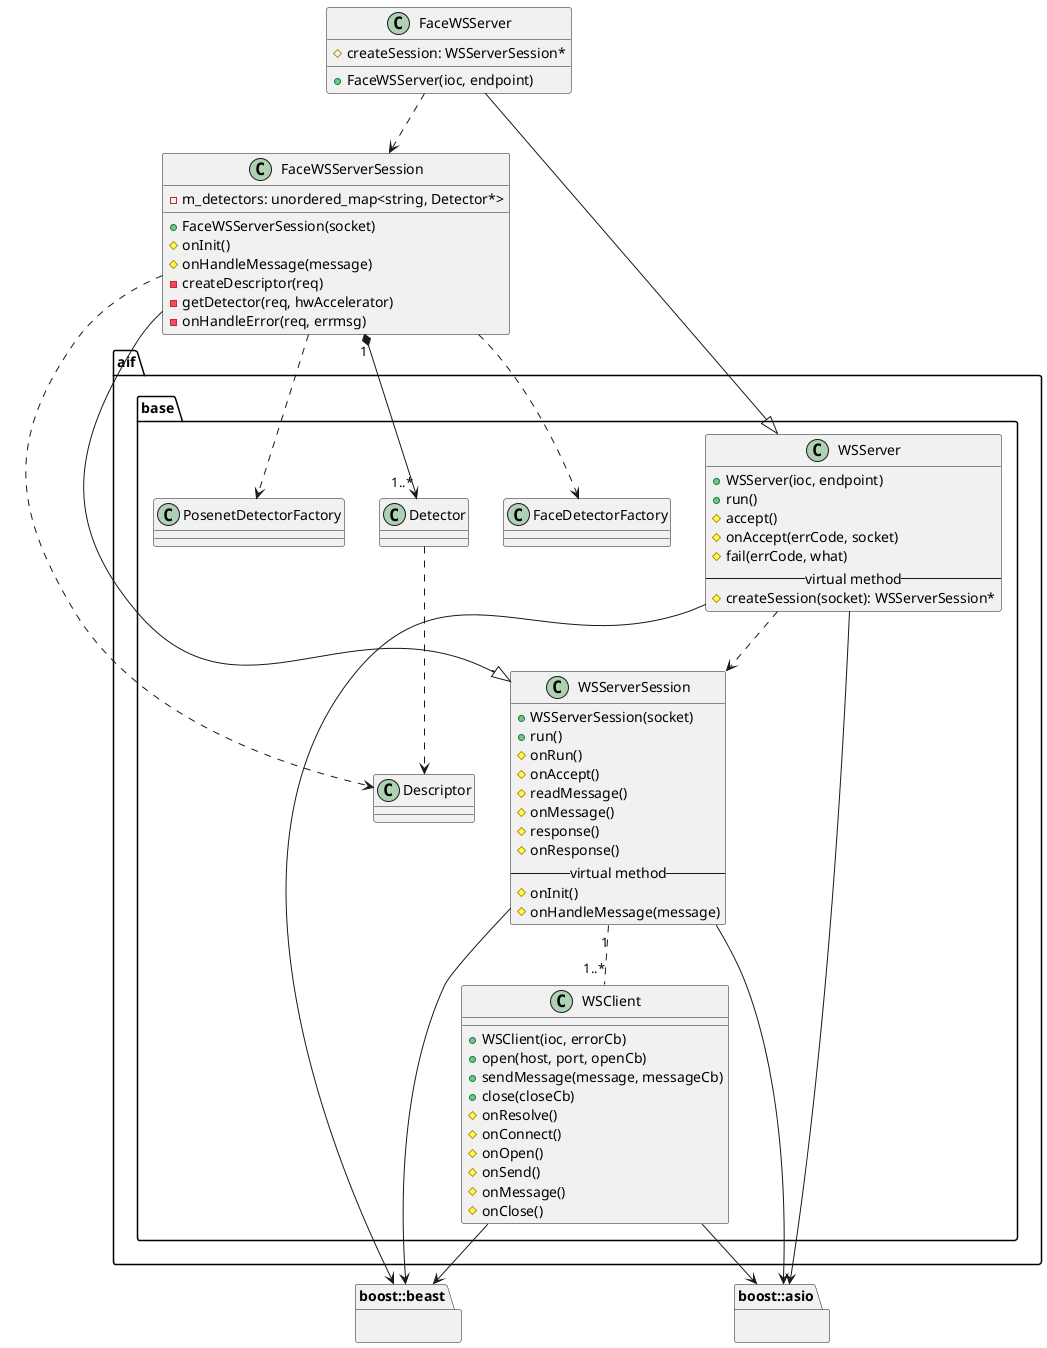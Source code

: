 @@startuml ai-framework

'--------------------------------------------
' FRAMEWORK
'--------------------------------------------

package boost::asio {
}

package boost::beast {

}

package aif {

package base {
    class Detector
    class Descriptor
    class FaceDetectorFactory
    class PosenetDetectorFactory
    class WSServer {
        + WSServer(ioc, endpoint)
        + run()
        # accept()
        # onAccept(errCode, socket)
        # fail(errCode, what)
        -- virtual method --
        # createSession(socket): WSServerSession*
    }
    class WSServerSession {
        + WSServerSession(socket)
        + run()
        # onRun()
        # onAccept()
        # readMessage()
        # onMessage()
        # response()
        # onResponse()
        -- virtual method --
        # onInit()
        # onHandleMessage(message)
    }
    class WSClient {
        + WSClient(ioc, errorCb)
        + open(host, port, openCb)
        + sendMessage(message, messageCb)
        + close(closeCb)
        # onResolve()
        # onConnect()
        # onOpen()
        # onSend()
        # onMessage()
        # onClose()
    }
}
' end of base package

'Relations
WSServer --> boost::asio
WSServer --> boost::beast
WSServer ..> WSServerSession
WSServerSession "1" .. "1..*" WSClient
WSServerSession --> boost::asio
WSServerSession --> boost::beast
WSClient --> boost::asio
WSClient --> boost::beast
}
' end of aif package

class FaceWSServer {
    + FaceWSServer(ioc, endpoint)
    # createSession: WSServerSession*
}

class FaceWSServerSession {
    + FaceWSServerSession(socket)
    # onInit()
    # onHandleMessage(message)
    - createDescriptor(req)
    - getDetector(req, hwAccelerator)
    - onHandleError(req, errmsg)
    - m_detectors: unordered_map<string, Detector*>
}

FaceWSServer --|> WSServer
FaceWSServer ..> FaceWSServerSession
FaceWSServerSession --|> WSServerSession
FaceWSServerSession "1" *--> "1..*" Detector
FaceWSServerSession ..> Descriptor
FaceWSServerSession ..> FaceDetectorFactory
FaceWSServerSession ..> PosenetDetectorFactory
Detector ..> Descriptor

@@enduml
